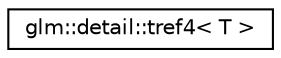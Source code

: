 digraph "Graphical Class Hierarchy"
{
  edge [fontname="Helvetica",fontsize="10",labelfontname="Helvetica",labelfontsize="10"];
  node [fontname="Helvetica",fontsize="10",shape=record];
  rankdir="LR";
  Node1 [label="glm::detail::tref4\< T \>",height=0.2,width=0.4,color="black", fillcolor="white", style="filled",URL="$structglm_1_1detail_1_1tref4.html"];
}
